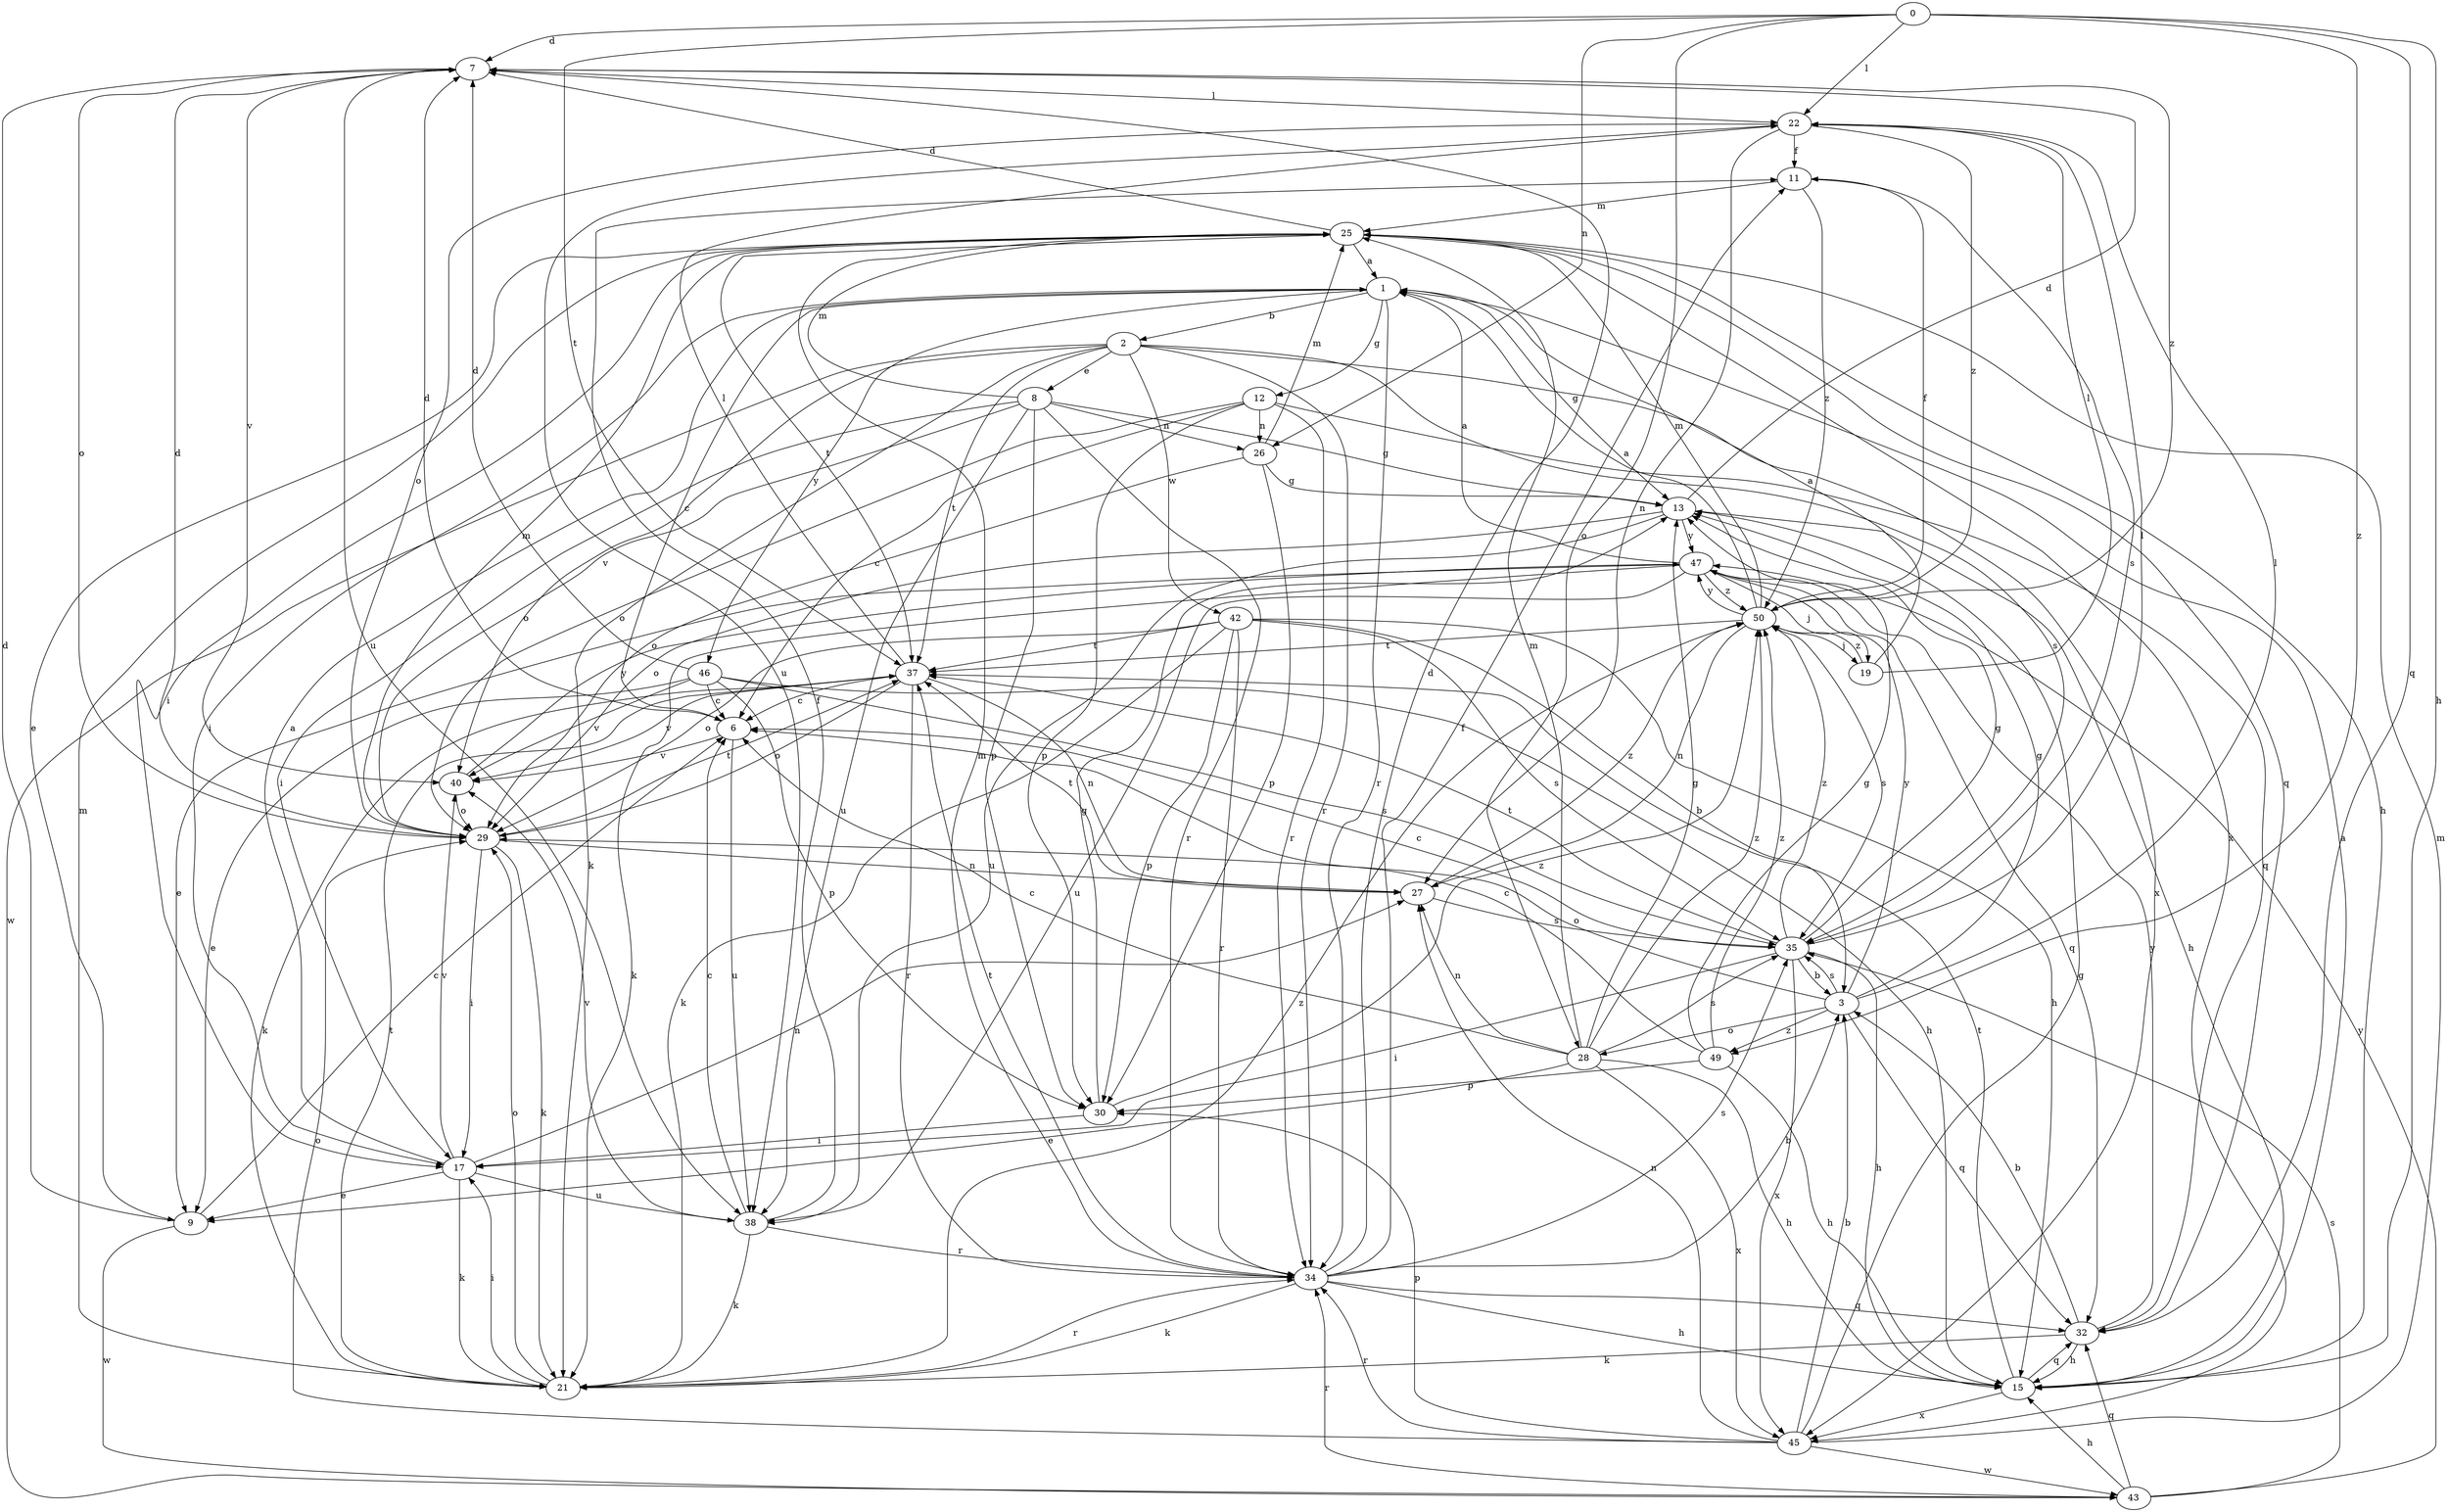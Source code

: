 strict digraph  {
0;
1;
2;
3;
6;
7;
8;
9;
11;
12;
13;
15;
17;
19;
21;
22;
25;
26;
27;
28;
29;
30;
32;
34;
35;
37;
38;
40;
42;
43;
45;
46;
47;
49;
50;
0 -> 7  [label=d];
0 -> 15  [label=h];
0 -> 22  [label=l];
0 -> 26  [label=n];
0 -> 28  [label=o];
0 -> 32  [label=q];
0 -> 37  [label=t];
0 -> 49  [label=z];
1 -> 2  [label=b];
1 -> 6  [label=c];
1 -> 12  [label=g];
1 -> 13  [label=g];
1 -> 17  [label=i];
1 -> 34  [label=r];
1 -> 46  [label=y];
2 -> 8  [label=e];
2 -> 21  [label=k];
2 -> 34  [label=r];
2 -> 35  [label=s];
2 -> 37  [label=t];
2 -> 40  [label=v];
2 -> 42  [label=w];
2 -> 43  [label=w];
2 -> 45  [label=x];
3 -> 13  [label=g];
3 -> 22  [label=l];
3 -> 28  [label=o];
3 -> 29  [label=o];
3 -> 32  [label=q];
3 -> 35  [label=s];
3 -> 47  [label=y];
3 -> 49  [label=z];
6 -> 7  [label=d];
6 -> 38  [label=u];
6 -> 40  [label=v];
7 -> 22  [label=l];
7 -> 29  [label=o];
7 -> 38  [label=u];
7 -> 40  [label=v];
7 -> 50  [label=z];
8 -> 13  [label=g];
8 -> 17  [label=i];
8 -> 25  [label=m];
8 -> 26  [label=n];
8 -> 29  [label=o];
8 -> 30  [label=p];
8 -> 34  [label=r];
8 -> 38  [label=u];
9 -> 6  [label=c];
9 -> 7  [label=d];
9 -> 43  [label=w];
11 -> 25  [label=m];
11 -> 35  [label=s];
11 -> 50  [label=z];
12 -> 6  [label=c];
12 -> 26  [label=n];
12 -> 29  [label=o];
12 -> 30  [label=p];
12 -> 32  [label=q];
12 -> 34  [label=r];
13 -> 7  [label=d];
13 -> 15  [label=h];
13 -> 29  [label=o];
13 -> 38  [label=u];
13 -> 47  [label=y];
15 -> 1  [label=a];
15 -> 32  [label=q];
15 -> 37  [label=t];
15 -> 45  [label=x];
17 -> 1  [label=a];
17 -> 9  [label=e];
17 -> 21  [label=k];
17 -> 27  [label=n];
17 -> 38  [label=u];
17 -> 40  [label=v];
19 -> 1  [label=a];
19 -> 22  [label=l];
19 -> 50  [label=z];
21 -> 17  [label=i];
21 -> 25  [label=m];
21 -> 29  [label=o];
21 -> 34  [label=r];
21 -> 37  [label=t];
21 -> 50  [label=z];
22 -> 11  [label=f];
22 -> 27  [label=n];
22 -> 29  [label=o];
22 -> 38  [label=u];
22 -> 50  [label=z];
25 -> 1  [label=a];
25 -> 7  [label=d];
25 -> 9  [label=e];
25 -> 15  [label=h];
25 -> 17  [label=i];
25 -> 32  [label=q];
25 -> 37  [label=t];
25 -> 45  [label=x];
26 -> 13  [label=g];
26 -> 25  [label=m];
26 -> 29  [label=o];
26 -> 30  [label=p];
27 -> 35  [label=s];
27 -> 37  [label=t];
27 -> 50  [label=z];
28 -> 6  [label=c];
28 -> 9  [label=e];
28 -> 13  [label=g];
28 -> 15  [label=h];
28 -> 25  [label=m];
28 -> 27  [label=n];
28 -> 35  [label=s];
28 -> 45  [label=x];
28 -> 50  [label=z];
29 -> 7  [label=d];
29 -> 17  [label=i];
29 -> 21  [label=k];
29 -> 25  [label=m];
29 -> 27  [label=n];
29 -> 37  [label=t];
30 -> 13  [label=g];
30 -> 17  [label=i];
30 -> 50  [label=z];
32 -> 3  [label=b];
32 -> 15  [label=h];
32 -> 21  [label=k];
32 -> 47  [label=y];
34 -> 3  [label=b];
34 -> 7  [label=d];
34 -> 11  [label=f];
34 -> 15  [label=h];
34 -> 21  [label=k];
34 -> 25  [label=m];
34 -> 32  [label=q];
34 -> 35  [label=s];
34 -> 37  [label=t];
35 -> 3  [label=b];
35 -> 6  [label=c];
35 -> 13  [label=g];
35 -> 15  [label=h];
35 -> 17  [label=i];
35 -> 22  [label=l];
35 -> 37  [label=t];
35 -> 45  [label=x];
35 -> 50  [label=z];
37 -> 6  [label=c];
37 -> 21  [label=k];
37 -> 22  [label=l];
37 -> 27  [label=n];
37 -> 29  [label=o];
37 -> 34  [label=r];
37 -> 40  [label=v];
38 -> 6  [label=c];
38 -> 11  [label=f];
38 -> 21  [label=k];
38 -> 34  [label=r];
38 -> 40  [label=v];
40 -> 29  [label=o];
40 -> 47  [label=y];
42 -> 3  [label=b];
42 -> 15  [label=h];
42 -> 21  [label=k];
42 -> 29  [label=o];
42 -> 30  [label=p];
42 -> 34  [label=r];
42 -> 35  [label=s];
42 -> 37  [label=t];
43 -> 15  [label=h];
43 -> 32  [label=q];
43 -> 34  [label=r];
43 -> 35  [label=s];
43 -> 47  [label=y];
45 -> 3  [label=b];
45 -> 13  [label=g];
45 -> 25  [label=m];
45 -> 27  [label=n];
45 -> 29  [label=o];
45 -> 30  [label=p];
45 -> 34  [label=r];
45 -> 43  [label=w];
46 -> 6  [label=c];
46 -> 7  [label=d];
46 -> 9  [label=e];
46 -> 15  [label=h];
46 -> 30  [label=p];
46 -> 35  [label=s];
46 -> 40  [label=v];
47 -> 1  [label=a];
47 -> 9  [label=e];
47 -> 19  [label=j];
47 -> 21  [label=k];
47 -> 32  [label=q];
47 -> 38  [label=u];
47 -> 50  [label=z];
49 -> 6  [label=c];
49 -> 13  [label=g];
49 -> 15  [label=h];
49 -> 30  [label=p];
49 -> 50  [label=z];
50 -> 1  [label=a];
50 -> 11  [label=f];
50 -> 19  [label=j];
50 -> 25  [label=m];
50 -> 27  [label=n];
50 -> 35  [label=s];
50 -> 37  [label=t];
50 -> 47  [label=y];
}
